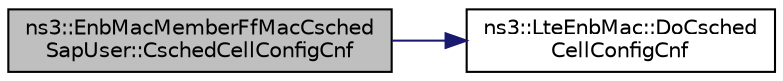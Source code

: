 digraph "ns3::EnbMacMemberFfMacCschedSapUser::CschedCellConfigCnf"
{
 // LATEX_PDF_SIZE
  edge [fontname="Helvetica",fontsize="10",labelfontname="Helvetica",labelfontsize="10"];
  node [fontname="Helvetica",fontsize="10",shape=record];
  rankdir="LR";
  Node1 [label="ns3::EnbMacMemberFfMacCsched\lSapUser::CschedCellConfigCnf",height=0.2,width=0.4,color="black", fillcolor="grey75", style="filled", fontcolor="black",tooltip="CSCHED_CELL_CONFIG_CNF."];
  Node1 -> Node2 [color="midnightblue",fontsize="10",style="solid",fontname="Helvetica"];
  Node2 [label="ns3::LteEnbMac::DoCsched\lCellConfigCnf",height=0.2,width=0.4,color="black", fillcolor="white", style="filled",URL="$classns3_1_1_lte_enb_mac.html#a0d04c612177aa792f3b843ebae93bf04",tooltip="CSched Cell Config configure function."];
}
